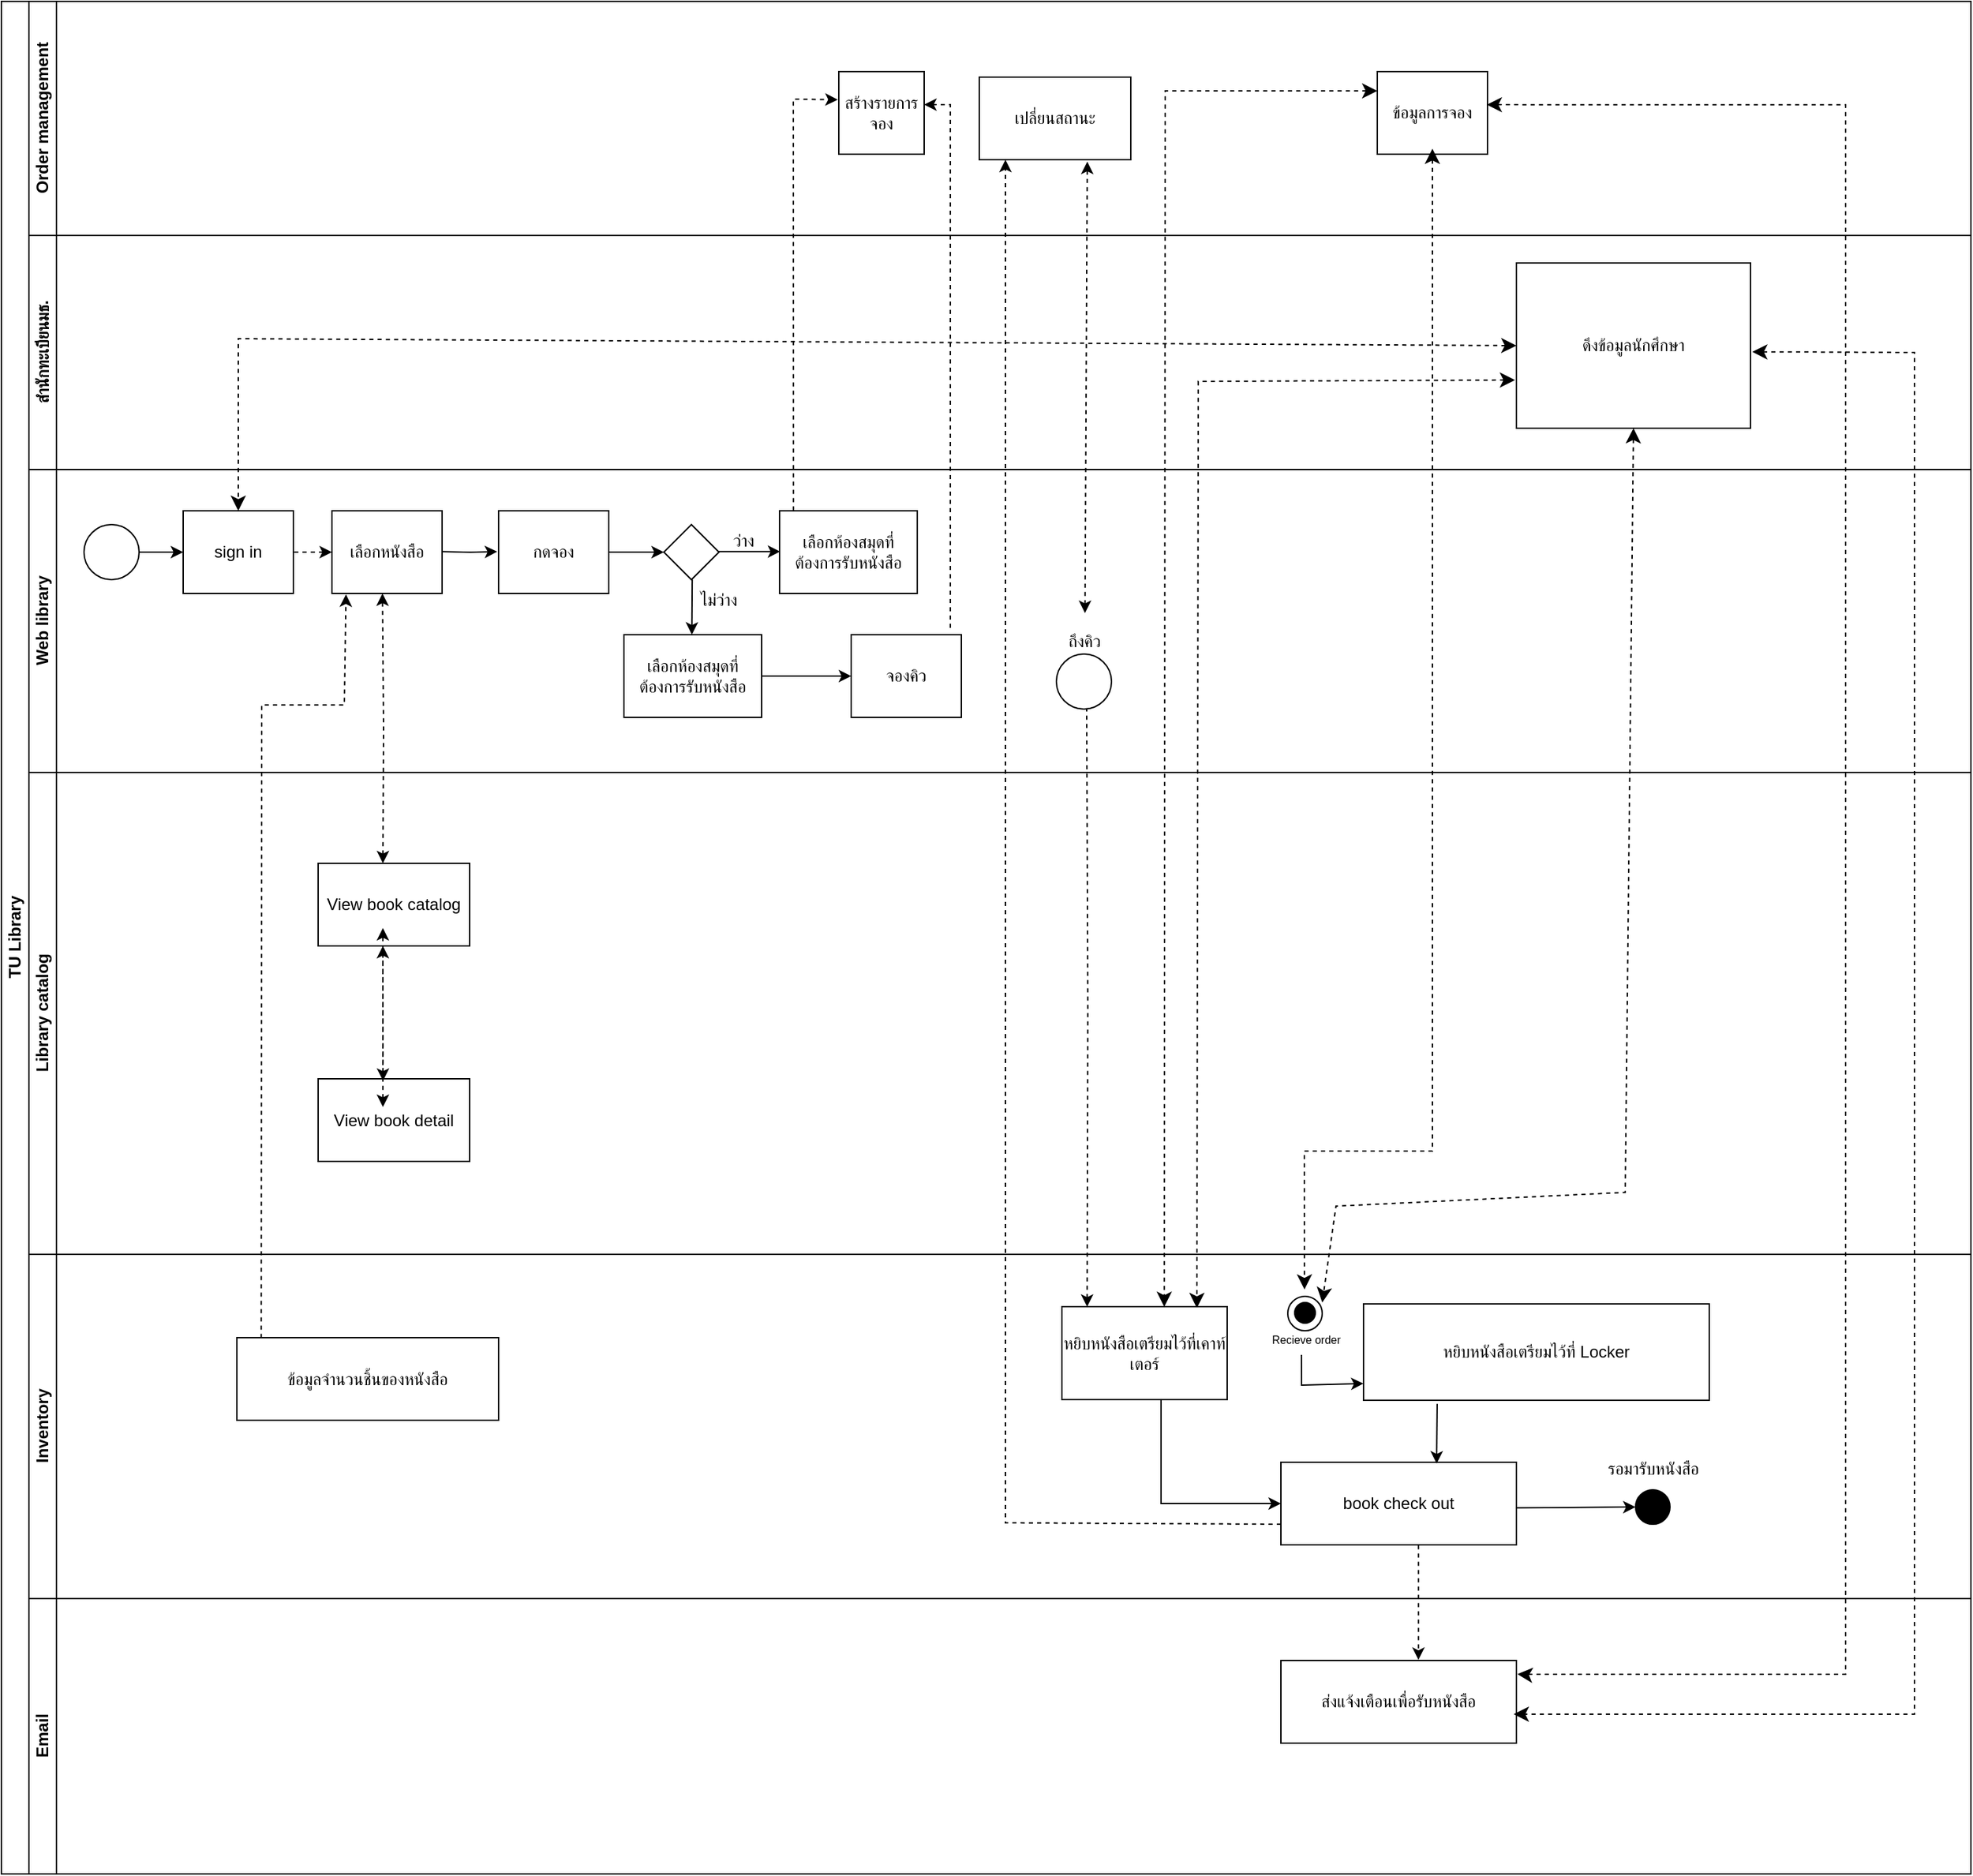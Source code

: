 <mxfile version="24.2.2" type="github">
  <diagram id="prtHgNgQTEPvFCAcTncT" name="Page-1">
    <mxGraphModel dx="1134" dy="654" grid="1" gridSize="10" guides="1" tooltips="1" connect="1" arrows="1" fold="1" page="1" pageScale="1" pageWidth="1600" pageHeight="1200" math="0" shadow="0">
      <root>
        <mxCell id="0" />
        <mxCell id="1" parent="0" />
        <mxCell id="dNxyNK7c78bLwvsdeMH5-19" value="TU Library" style="swimlane;html=1;childLayout=stackLayout;resizeParent=1;resizeParentMax=0;horizontal=0;startSize=20;horizontalStack=0;" parent="1" vertex="1">
          <mxGeometry x="51" y="25" width="1430" height="1360" as="geometry" />
        </mxCell>
        <mxCell id="NBcu9S_2Oj-sg9Alpb2j-23" value="Order management" style="swimlane;html=1;startSize=20;horizontal=0;" vertex="1" parent="dNxyNK7c78bLwvsdeMH5-19">
          <mxGeometry x="20" width="1410" height="170" as="geometry" />
        </mxCell>
        <mxCell id="NBcu9S_2Oj-sg9Alpb2j-24" value="สร้างรายการจอง" style="rounded=0;whiteSpace=wrap;html=1;fontFamily=Helvetica;fontSize=12;fontColor=#000000;align=center;" vertex="1" parent="NBcu9S_2Oj-sg9Alpb2j-23">
          <mxGeometry x="588" y="51" width="62" height="60" as="geometry" />
        </mxCell>
        <mxCell id="NBcu9S_2Oj-sg9Alpb2j-27" value="ข้อมูลการจอง" style="rounded=0;whiteSpace=wrap;html=1;fontFamily=Helvetica;fontSize=12;fontColor=#000000;align=center;" vertex="1" parent="NBcu9S_2Oj-sg9Alpb2j-23">
          <mxGeometry x="979" y="51" width="80" height="60" as="geometry" />
        </mxCell>
        <mxCell id="NBcu9S_2Oj-sg9Alpb2j-45" value="เปลี่ยนสถานะ" style="rounded=0;whiteSpace=wrap;html=1;fontFamily=Helvetica;fontSize=12;fontColor=#000000;align=center;" vertex="1" parent="NBcu9S_2Oj-sg9Alpb2j-23">
          <mxGeometry x="690" y="55" width="110" height="60" as="geometry" />
        </mxCell>
        <mxCell id="M6i8ldN1hpBLd04Djtbs-2" value="สำนักทะเบียนมธ." style="swimlane;html=1;startSize=20;horizontal=0;" parent="dNxyNK7c78bLwvsdeMH5-19" vertex="1">
          <mxGeometry x="20" y="170" width="1410" height="170" as="geometry" />
        </mxCell>
        <mxCell id="NBcu9S_2Oj-sg9Alpb2j-1" value="ดึงข้อมูลนักศึกษา" style="rounded=0;whiteSpace=wrap;html=1;fontFamily=Helvetica;fontSize=12;fontColor=#000000;align=center;" vertex="1" parent="M6i8ldN1hpBLd04Djtbs-2">
          <mxGeometry x="1080" y="20" width="170" height="120" as="geometry" />
        </mxCell>
        <mxCell id="dNxyNK7c78bLwvsdeMH5-20" value="Web library" style="swimlane;html=1;startSize=20;horizontal=0;" parent="dNxyNK7c78bLwvsdeMH5-19" vertex="1">
          <mxGeometry x="20" y="340" width="1410" height="220" as="geometry" />
        </mxCell>
        <mxCell id="dNxyNK7c78bLwvsdeMH5-33" value="" style="edgeStyle=orthogonalEdgeStyle;rounded=0;orthogonalLoop=1;jettySize=auto;html=1;endArrow=classic;endFill=1;" parent="dNxyNK7c78bLwvsdeMH5-20" source="dNxyNK7c78bLwvsdeMH5-30" edge="1">
          <mxGeometry relative="1" as="geometry">
            <mxPoint x="461" y="60" as="targetPoint" />
          </mxGeometry>
        </mxCell>
        <mxCell id="dNxyNK7c78bLwvsdeMH5-30" value="กดจอง" style="rounded=0;whiteSpace=wrap;html=1;fontFamily=Helvetica;fontSize=12;fontColor=#000000;align=center;" parent="dNxyNK7c78bLwvsdeMH5-20" vertex="1">
          <mxGeometry x="341" y="30" width="80" height="60" as="geometry" />
        </mxCell>
        <mxCell id="dNxyNK7c78bLwvsdeMH5-26" value="เลือกหนังสือ" style="rounded=0;whiteSpace=wrap;html=1;fontFamily=Helvetica;fontSize=12;fontColor=#000000;align=center;" parent="dNxyNK7c78bLwvsdeMH5-20" vertex="1">
          <mxGeometry x="220" y="30" width="80" height="60" as="geometry" />
        </mxCell>
        <mxCell id="M6i8ldN1hpBLd04Djtbs-4" value="" style="rhombus;whiteSpace=wrap;html=1;fontFamily=Helvetica;fontSize=12;fontColor=#000000;align=center;" parent="dNxyNK7c78bLwvsdeMH5-20" vertex="1">
          <mxGeometry x="461" y="40" width="40" height="40" as="geometry" />
        </mxCell>
        <mxCell id="M6i8ldN1hpBLd04Djtbs-5" value="เลือกห้องสมุดที่ต้องการรับหนังสือ" style="rounded=0;whiteSpace=wrap;html=1;fontFamily=Helvetica;fontSize=12;fontColor=#000000;align=center;" parent="dNxyNK7c78bLwvsdeMH5-20" vertex="1">
          <mxGeometry x="545" y="30" width="100" height="60" as="geometry" />
        </mxCell>
        <mxCell id="M6i8ldN1hpBLd04Djtbs-7" value="เลือกห้องสมุดที่ต้องการรับหนังสือ" style="rounded=0;whiteSpace=wrap;html=1;fontFamily=Helvetica;fontSize=12;fontColor=#000000;align=center;" parent="dNxyNK7c78bLwvsdeMH5-20" vertex="1">
          <mxGeometry x="432" y="120" width="100" height="60" as="geometry" />
        </mxCell>
        <mxCell id="M6i8ldN1hpBLd04Djtbs-8" style="edgeStyle=orthogonalEdgeStyle;rounded=0;orthogonalLoop=1;jettySize=auto;html=1;endArrow=classic;endFill=1;entryX=0.443;entryY=-0.001;entryDx=0;entryDy=0;entryPerimeter=0;" parent="dNxyNK7c78bLwvsdeMH5-20" edge="1">
          <mxGeometry relative="1" as="geometry">
            <mxPoint x="481.6" y="80" as="sourcePoint" />
            <mxPoint x="481.3" y="119.94" as="targetPoint" />
            <Array as="points" />
          </mxGeometry>
        </mxCell>
        <mxCell id="M6i8ldN1hpBLd04Djtbs-10" value="ว่าง" style="text;strokeColor=none;align=center;fillColor=none;html=1;verticalAlign=middle;whiteSpace=wrap;rounded=0;" parent="dNxyNK7c78bLwvsdeMH5-20" vertex="1">
          <mxGeometry x="489" y="37" width="60" height="30" as="geometry" />
        </mxCell>
        <mxCell id="M6i8ldN1hpBLd04Djtbs-11" value="ไม่ว่าง" style="text;strokeColor=none;align=center;fillColor=none;html=1;verticalAlign=middle;whiteSpace=wrap;rounded=0;" parent="dNxyNK7c78bLwvsdeMH5-20" vertex="1">
          <mxGeometry x="471" y="80" width="60" height="30" as="geometry" />
        </mxCell>
        <mxCell id="M6i8ldN1hpBLd04Djtbs-13" value="" style="edgeStyle=orthogonalEdgeStyle;rounded=0;orthogonalLoop=1;jettySize=auto;html=1;dashed=1;endArrow=classic;endFill=1;startArrow=classic;startFill=1;entryX=0.5;entryY=1;entryDx=0;entryDy=0;" parent="dNxyNK7c78bLwvsdeMH5-20" edge="1">
          <mxGeometry relative="1" as="geometry">
            <mxPoint x="257" y="286" as="sourcePoint" />
            <mxPoint x="256.68" y="90" as="targetPoint" />
          </mxGeometry>
        </mxCell>
        <mxCell id="M6i8ldN1hpBLd04Djtbs-17" value="" style="edgeStyle=orthogonalEdgeStyle;rounded=0;orthogonalLoop=1;jettySize=auto;html=1;endArrow=none;endFill=0;startArrow=classic;startFill=1;entryX=1;entryY=0.5;entryDx=0;entryDy=0;exitX=0;exitY=0.5;exitDx=0;exitDy=0;" parent="dNxyNK7c78bLwvsdeMH5-20" edge="1" target="M6i8ldN1hpBLd04Djtbs-7" source="M6i8ldN1hpBLd04Djtbs-16">
          <mxGeometry relative="1" as="geometry">
            <mxPoint x="482" y="470" as="sourcePoint" />
            <mxPoint x="481.76" y="180" as="targetPoint" />
          </mxGeometry>
        </mxCell>
        <mxCell id="dNxyNK7c78bLwvsdeMH5-23" value="" style="ellipse;whiteSpace=wrap;html=1;" parent="dNxyNK7c78bLwvsdeMH5-20" vertex="1">
          <mxGeometry x="40" y="40" width="40" height="40" as="geometry" />
        </mxCell>
        <mxCell id="dNxyNK7c78bLwvsdeMH5-24" value="sign in" style="rounded=0;whiteSpace=wrap;html=1;fontFamily=Helvetica;fontSize=12;fontColor=#000000;align=center;" parent="dNxyNK7c78bLwvsdeMH5-20" vertex="1">
          <mxGeometry x="112" y="30" width="80" height="60" as="geometry" />
        </mxCell>
        <mxCell id="dNxyNK7c78bLwvsdeMH5-27" value="" style="edgeStyle=orthogonalEdgeStyle;rounded=0;orthogonalLoop=1;jettySize=auto;html=1;dashed=1;endArrow=none;endFill=0;startArrow=classic;startFill=1;entryX=1;entryY=0.5;entryDx=0;entryDy=0;exitX=0;exitY=0.5;exitDx=0;exitDy=0;" parent="dNxyNK7c78bLwvsdeMH5-20" source="dNxyNK7c78bLwvsdeMH5-26" target="dNxyNK7c78bLwvsdeMH5-24" edge="1">
          <mxGeometry relative="1" as="geometry">
            <mxPoint x="205" y="-10" as="sourcePoint" />
          </mxGeometry>
        </mxCell>
        <mxCell id="dNxyNK7c78bLwvsdeMH5-25" value="" style="edgeStyle=orthogonalEdgeStyle;rounded=0;orthogonalLoop=1;jettySize=auto;html=1;" parent="dNxyNK7c78bLwvsdeMH5-20" source="dNxyNK7c78bLwvsdeMH5-23" target="dNxyNK7c78bLwvsdeMH5-24" edge="1">
          <mxGeometry relative="1" as="geometry" />
        </mxCell>
        <mxCell id="M6i8ldN1hpBLd04Djtbs-16" value="จองคิว" style="rounded=0;whiteSpace=wrap;html=1;fontFamily=Helvetica;fontSize=12;fontColor=#000000;align=center;" parent="dNxyNK7c78bLwvsdeMH5-20" vertex="1">
          <mxGeometry x="597" y="120" width="80" height="60" as="geometry" />
        </mxCell>
        <mxCell id="M6i8ldN1hpBLd04Djtbs-25" value="ถึงคิว" style="text;html=1;align=center;verticalAlign=middle;resizable=1;points=[];autosize=1;strokeColor=none;fillColor=none;movable=1;rotatable=1;deletable=1;editable=1;locked=0;connectable=1;" parent="dNxyNK7c78bLwvsdeMH5-20" vertex="1">
          <mxGeometry x="741" y="110" width="50" height="30" as="geometry" />
        </mxCell>
        <mxCell id="M6i8ldN1hpBLd04Djtbs-23" value="" style="ellipse;whiteSpace=wrap;html=1;" parent="dNxyNK7c78bLwvsdeMH5-20" vertex="1">
          <mxGeometry x="746" y="134" width="40" height="40" as="geometry" />
        </mxCell>
        <mxCell id="M6i8ldN1hpBLd04Djtbs-24" value="" style="shape=image;html=1;verticalAlign=top;verticalLabelPosition=bottom;labelBackgroundColor=#ffffff;imageAspect=0;aspect=fixed;image=https://cdn4.iconfinder.com/data/icons/48-bubbles/48/12.File-128.png" parent="dNxyNK7c78bLwvsdeMH5-20" vertex="1">
          <mxGeometry x="759" y="145" width="18" height="18" as="geometry" />
        </mxCell>
        <mxCell id="M6i8ldN1hpBLd04Djtbs-3" value="" style="edgeStyle=orthogonalEdgeStyle;rounded=0;orthogonalLoop=1;jettySize=auto;html=1;endArrow=classic;endFill=1;" parent="dNxyNK7c78bLwvsdeMH5-20" edge="1">
          <mxGeometry relative="1" as="geometry">
            <mxPoint x="300" y="59.6" as="sourcePoint" />
            <mxPoint x="340" y="59.6" as="targetPoint" />
          </mxGeometry>
        </mxCell>
        <mxCell id="M6i8ldN1hpBLd04Djtbs-6" value="" style="edgeStyle=orthogonalEdgeStyle;rounded=0;orthogonalLoop=1;jettySize=auto;html=1;endArrow=classic;endFill=1;entryX=0;entryY=0.5;entryDx=0;entryDy=0;" parent="dNxyNK7c78bLwvsdeMH5-20" edge="1">
          <mxGeometry relative="1" as="geometry">
            <mxPoint x="500.5" y="59.6" as="sourcePoint" />
            <mxPoint x="545.5" y="59.6" as="targetPoint" />
          </mxGeometry>
        </mxCell>
        <mxCell id="NBcu9S_2Oj-sg9Alpb2j-38" value="" style="edgeStyle=none;orthogonalLoop=1;jettySize=auto;html=1;endArrow=classic;startArrow=classic;endSize=8;startSize=8;rounded=0;dashed=1;entryX=0.25;entryY=0;entryDx=0;entryDy=0;" edge="1" parent="dNxyNK7c78bLwvsdeMH5-20">
          <mxGeometry width="100" relative="1" as="geometry">
            <mxPoint x="1079" y="-65" as="sourcePoint" />
            <mxPoint x="848" y="609" as="targetPoint" />
            <Array as="points">
              <mxPoint x="849" y="-64" />
            </Array>
          </mxGeometry>
        </mxCell>
        <mxCell id="dNxyNK7c78bLwvsdeMH5-21" value="Library catalog" style="swimlane;html=1;startSize=20;horizontal=0;" parent="dNxyNK7c78bLwvsdeMH5-19" vertex="1">
          <mxGeometry x="20" y="560" width="1410" height="350" as="geometry" />
        </mxCell>
        <mxCell id="M6i8ldN1hpBLd04Djtbs-12" value="View book catalog" style="rounded=0;whiteSpace=wrap;html=1;fontFamily=Helvetica;fontSize=12;fontColor=#000000;align=center;" parent="dNxyNK7c78bLwvsdeMH5-21" vertex="1">
          <mxGeometry x="210" y="66" width="110" height="60" as="geometry" />
        </mxCell>
        <mxCell id="NBcu9S_2Oj-sg9Alpb2j-8" value="View book detail" style="rounded=0;whiteSpace=wrap;html=1;fontFamily=Helvetica;fontSize=12;fontColor=#000000;align=center;" vertex="1" parent="dNxyNK7c78bLwvsdeMH5-21">
          <mxGeometry x="210" y="222.5" width="110" height="60" as="geometry" />
        </mxCell>
        <mxCell id="NBcu9S_2Oj-sg9Alpb2j-10" value="" style="edgeStyle=none;orthogonalLoop=1;jettySize=auto;html=1;rounded=0;exitX=0.428;exitY=0.024;exitDx=0;exitDy=0;exitPerimeter=0;dashed=1;startArrow=classic;startFill=1;" edge="1" parent="dNxyNK7c78bLwvsdeMH5-21" source="NBcu9S_2Oj-sg9Alpb2j-8">
          <mxGeometry width="100" relative="1" as="geometry">
            <mxPoint x="257.02" y="255.98" as="sourcePoint" />
            <mxPoint x="257" y="126" as="targetPoint" />
            <Array as="points" />
          </mxGeometry>
        </mxCell>
        <mxCell id="NBcu9S_2Oj-sg9Alpb2j-3" value="Inventory" style="swimlane;html=1;startSize=20;horizontal=0;" vertex="1" parent="dNxyNK7c78bLwvsdeMH5-19">
          <mxGeometry x="20" y="910" width="1410" height="250" as="geometry" />
        </mxCell>
        <mxCell id="NBcu9S_2Oj-sg9Alpb2j-5" value="ข้อมูลจำนวนชิ้นของหนังสือ" style="rounded=0;whiteSpace=wrap;html=1;fontFamily=Helvetica;fontSize=12;fontColor=#000000;align=center;" vertex="1" parent="NBcu9S_2Oj-sg9Alpb2j-3">
          <mxGeometry x="151" y="60.5" width="190" height="60" as="geometry" />
        </mxCell>
        <mxCell id="M6i8ldN1hpBLd04Djtbs-33" value="หยิบหนังสือเตรียมไว้ที่เคาท์เตอร์" style="rounded=0;whiteSpace=wrap;html=1;fontFamily=Helvetica;fontSize=12;fontColor=#000000;align=center;" parent="NBcu9S_2Oj-sg9Alpb2j-3" vertex="1">
          <mxGeometry x="750" y="38" width="120" height="67.5" as="geometry" />
        </mxCell>
        <mxCell id="M6i8ldN1hpBLd04Djtbs-32" value="" style="ellipse;whiteSpace=wrap;html=1;fillColor=#000000;" parent="NBcu9S_2Oj-sg9Alpb2j-3" vertex="1">
          <mxGeometry x="1166.5" y="171" width="25" height="25" as="geometry" />
        </mxCell>
        <mxCell id="NBcu9S_2Oj-sg9Alpb2j-11" value="book check out" style="rounded=0;whiteSpace=wrap;html=1;fontFamily=Helvetica;fontSize=12;fontColor=#000000;align=center;" vertex="1" parent="NBcu9S_2Oj-sg9Alpb2j-3">
          <mxGeometry x="909" y="151" width="171" height="60" as="geometry" />
        </mxCell>
        <mxCell id="NBcu9S_2Oj-sg9Alpb2j-17" value="" style="edgeStyle=none;orthogonalLoop=1;jettySize=auto;html=1;rounded=0;exitX=0.5;exitY=1;exitDx=0;exitDy=0;entryX=0;entryY=0.5;entryDx=0;entryDy=0;" edge="1" parent="NBcu9S_2Oj-sg9Alpb2j-3" target="NBcu9S_2Oj-sg9Alpb2j-11">
          <mxGeometry width="100" relative="1" as="geometry">
            <mxPoint x="822" y="105.5" as="sourcePoint" />
            <mxPoint x="949" y="61" as="targetPoint" />
            <Array as="points">
              <mxPoint x="822" y="181" />
            </Array>
          </mxGeometry>
        </mxCell>
        <mxCell id="M6i8ldN1hpBLd04Djtbs-39" value="รอมารับหนังสือ" style="text;html=1;align=center;verticalAlign=middle;resizable=0;points=[];autosize=1;strokeColor=none;fillColor=none;" parent="NBcu9S_2Oj-sg9Alpb2j-3" vertex="1">
          <mxGeometry x="1129" y="141" width="100" height="30" as="geometry" />
        </mxCell>
        <mxCell id="M6i8ldN1hpBLd04Djtbs-27" value="หยิบหนังสือเตรียมไว้ที่ Locker" style="rounded=0;whiteSpace=wrap;html=1;fontFamily=Helvetica;fontSize=12;fontColor=#000000;align=center;" parent="NBcu9S_2Oj-sg9Alpb2j-3" vertex="1">
          <mxGeometry x="969" y="36" width="251" height="70" as="geometry" />
        </mxCell>
        <mxCell id="NBcu9S_2Oj-sg9Alpb2j-21" value="" style="edgeStyle=none;orthogonalLoop=1;jettySize=auto;html=1;rounded=0;entryX=0;entryY=0.5;entryDx=0;entryDy=0;exitX=1.002;exitY=0.553;exitDx=0;exitDy=0;exitPerimeter=0;" edge="1" parent="NBcu9S_2Oj-sg9Alpb2j-3" source="NBcu9S_2Oj-sg9Alpb2j-11" target="M6i8ldN1hpBLd04Djtbs-32">
          <mxGeometry width="100" relative="1" as="geometry">
            <mxPoint x="1019" y="183.31" as="sourcePoint" />
            <mxPoint x="1119" y="183.31" as="targetPoint" />
            <Array as="points" />
          </mxGeometry>
        </mxCell>
        <mxCell id="NBcu9S_2Oj-sg9Alpb2j-22" value="" style="edgeStyle=none;orthogonalLoop=1;jettySize=auto;html=1;rounded=0;entryX=0.661;entryY=0.016;entryDx=0;entryDy=0;entryPerimeter=0;exitX=0.213;exitY=1.037;exitDx=0;exitDy=0;exitPerimeter=0;" edge="1" parent="NBcu9S_2Oj-sg9Alpb2j-3" source="M6i8ldN1hpBLd04Djtbs-27" target="NBcu9S_2Oj-sg9Alpb2j-11">
          <mxGeometry width="100" relative="1" as="geometry">
            <mxPoint x="1019" y="111" as="sourcePoint" />
            <mxPoint x="999" y="91" as="targetPoint" />
            <Array as="points" />
          </mxGeometry>
        </mxCell>
        <mxCell id="NBcu9S_2Oj-sg9Alpb2j-50" value="" style="group" vertex="1" connectable="0" parent="NBcu9S_2Oj-sg9Alpb2j-3">
          <mxGeometry x="914" y="30.5" width="47.5" height="25" as="geometry" />
        </mxCell>
        <mxCell id="NBcu9S_2Oj-sg9Alpb2j-49" value="" style="ellipse;whiteSpace=wrap;html=1;" vertex="1" parent="NBcu9S_2Oj-sg9Alpb2j-50">
          <mxGeometry width="25" height="25" as="geometry" />
        </mxCell>
        <mxCell id="NBcu9S_2Oj-sg9Alpb2j-48" value="" style="ellipse;whiteSpace=wrap;html=1;fillColor=#000000;" vertex="1" parent="NBcu9S_2Oj-sg9Alpb2j-50">
          <mxGeometry x="5" y="4.5" width="15" height="15" as="geometry" />
        </mxCell>
        <mxCell id="NBcu9S_2Oj-sg9Alpb2j-51" value="Recieve order" style="text;html=1;align=center;verticalAlign=middle;resizable=0;points=[];autosize=1;strokeColor=none;fillColor=none;fontSize=8;" vertex="1" parent="NBcu9S_2Oj-sg9Alpb2j-50">
          <mxGeometry x="-22.5" y="21.5" width="70" height="20" as="geometry" />
        </mxCell>
        <mxCell id="NBcu9S_2Oj-sg9Alpb2j-52" value="" style="edgeStyle=none;orthogonalLoop=1;jettySize=auto;html=1;rounded=0;exitX=0.463;exitY=1.051;exitDx=0;exitDy=0;exitPerimeter=0;entryX=0;entryY=0.826;entryDx=0;entryDy=0;entryPerimeter=0;" edge="1" parent="NBcu9S_2Oj-sg9Alpb2j-3" source="NBcu9S_2Oj-sg9Alpb2j-51" target="M6i8ldN1hpBLd04Djtbs-27">
          <mxGeometry width="100" relative="1" as="geometry">
            <mxPoint x="889" y="85" as="sourcePoint" />
            <mxPoint x="989" y="85" as="targetPoint" />
            <Array as="points">
              <mxPoint x="924" y="95" />
            </Array>
          </mxGeometry>
        </mxCell>
        <mxCell id="NBcu9S_2Oj-sg9Alpb2j-4" value="Email" style="swimlane;html=1;startSize=20;horizontal=0;" vertex="1" parent="dNxyNK7c78bLwvsdeMH5-19">
          <mxGeometry x="20" y="1160" width="1410" height="200" as="geometry" />
        </mxCell>
        <mxCell id="NBcu9S_2Oj-sg9Alpb2j-40" value="ส่งแจ้งเตือนเพื่อรับหนังสือ" style="rounded=0;whiteSpace=wrap;html=1;fontFamily=Helvetica;fontSize=12;fontColor=#000000;align=center;" vertex="1" parent="NBcu9S_2Oj-sg9Alpb2j-4">
          <mxGeometry x="909" y="45" width="171" height="60" as="geometry" />
        </mxCell>
        <mxCell id="NBcu9S_2Oj-sg9Alpb2j-2" value="" style="edgeStyle=none;orthogonalLoop=1;jettySize=auto;html=1;endArrow=classic;startArrow=classic;endSize=8;startSize=8;rounded=0;entryX=0.5;entryY=0;entryDx=0;entryDy=0;exitX=0;exitY=0.5;exitDx=0;exitDy=0;dashed=1;" edge="1" parent="dNxyNK7c78bLwvsdeMH5-19" source="NBcu9S_2Oj-sg9Alpb2j-1" target="dNxyNK7c78bLwvsdeMH5-24">
          <mxGeometry width="100" relative="1" as="geometry">
            <mxPoint x="122" y="100" as="sourcePoint" />
            <mxPoint x="222" y="100" as="targetPoint" />
            <Array as="points">
              <mxPoint x="172" y="245" />
            </Array>
          </mxGeometry>
        </mxCell>
        <mxCell id="NBcu9S_2Oj-sg9Alpb2j-6" value="" style="edgeStyle=none;orthogonalLoop=1;jettySize=auto;html=1;rounded=0;exitX=0.558;exitY=0.008;exitDx=0;exitDy=0;exitPerimeter=0;dashed=1;startArrow=classic;startFill=1;" edge="1" parent="dNxyNK7c78bLwvsdeMH5-19">
          <mxGeometry width="100" relative="1" as="geometry">
            <mxPoint x="277.02" y="802.98" as="sourcePoint" />
            <mxPoint x="277" y="673" as="targetPoint" />
            <Array as="points" />
          </mxGeometry>
        </mxCell>
        <mxCell id="NBcu9S_2Oj-sg9Alpb2j-7" value="" style="edgeStyle=none;orthogonalLoop=1;jettySize=auto;html=1;rounded=0;exitX=0.093;exitY=0.005;exitDx=0;exitDy=0;exitPerimeter=0;dashed=1;entryX=0.128;entryY=1.011;entryDx=0;entryDy=0;entryPerimeter=0;" edge="1" parent="dNxyNK7c78bLwvsdeMH5-19" source="NBcu9S_2Oj-sg9Alpb2j-5" target="dNxyNK7c78bLwvsdeMH5-26">
          <mxGeometry width="100" relative="1" as="geometry">
            <mxPoint x="137" y="501" as="sourcePoint" />
            <mxPoint x="257" y="281" as="targetPoint" />
            <Array as="points">
              <mxPoint x="189" y="511" />
              <mxPoint x="249" y="511" />
            </Array>
          </mxGeometry>
        </mxCell>
        <mxCell id="M6i8ldN1hpBLd04Djtbs-26" value="" style="edgeStyle=orthogonalEdgeStyle;rounded=0;orthogonalLoop=1;jettySize=auto;html=1;dashed=1;endArrow=none;endFill=0;startArrow=classic;startFill=1;entryX=0.5;entryY=1;entryDx=0;entryDy=0;exitX=0.548;exitY=0.001;exitDx=0;exitDy=0;exitPerimeter=0;" parent="dNxyNK7c78bLwvsdeMH5-19" edge="1">
          <mxGeometry relative="1" as="geometry">
            <mxPoint x="788.28" y="948.068" as="sourcePoint" />
            <mxPoint x="788" y="514" as="targetPoint" />
          </mxGeometry>
        </mxCell>
        <mxCell id="NBcu9S_2Oj-sg9Alpb2j-25" value="" style="edgeStyle=none;orthogonalLoop=1;jettySize=auto;html=1;rounded=0;dashed=1;entryX=1;entryY=0.399;entryDx=0;entryDy=0;entryPerimeter=0;" edge="1" parent="dNxyNK7c78bLwvsdeMH5-19" target="NBcu9S_2Oj-sg9Alpb2j-24">
          <mxGeometry width="100" relative="1" as="geometry">
            <mxPoint x="689" y="455" as="sourcePoint" />
            <mxPoint x="729" y="111" as="targetPoint" />
            <Array as="points">
              <mxPoint x="689" y="75" />
            </Array>
          </mxGeometry>
        </mxCell>
        <mxCell id="NBcu9S_2Oj-sg9Alpb2j-26" value="" style="edgeStyle=none;orthogonalLoop=1;jettySize=auto;html=1;rounded=0;exitX=0.441;exitY=-0.005;exitDx=0;exitDy=0;exitPerimeter=0;entryX=0.003;entryY=0.34;entryDx=0;entryDy=0;entryPerimeter=0;dashed=1;" edge="1" parent="dNxyNK7c78bLwvsdeMH5-19">
          <mxGeometry width="100" relative="1" as="geometry">
            <mxPoint x="575.1" y="369.7" as="sourcePoint" />
            <mxPoint x="607.24" y="71.4" as="targetPoint" />
            <Array as="points">
              <mxPoint x="575" y="71" />
            </Array>
          </mxGeometry>
        </mxCell>
        <mxCell id="NBcu9S_2Oj-sg9Alpb2j-33" value="" style="edgeStyle=none;orthogonalLoop=1;jettySize=auto;html=1;endArrow=classic;startArrow=classic;endSize=8;startSize=8;rounded=0;exitX=0.5;exitY=1;exitDx=0;exitDy=0;entryX=0.485;entryY=-0.198;entryDx=0;entryDy=0;entryPerimeter=0;dashed=1;" edge="1" parent="dNxyNK7c78bLwvsdeMH5-19" target="NBcu9S_2Oj-sg9Alpb2j-49">
          <mxGeometry width="100" relative="1" as="geometry">
            <mxPoint x="1039" y="107" as="sourcePoint" />
            <mxPoint x="1039.304" y="946.13" as="targetPoint" />
            <Array as="points">
              <mxPoint x="1039" y="835" />
              <mxPoint x="946" y="835" />
            </Array>
          </mxGeometry>
        </mxCell>
        <mxCell id="NBcu9S_2Oj-sg9Alpb2j-37" value="" style="edgeStyle=none;orthogonalLoop=1;jettySize=auto;html=1;endArrow=classic;startArrow=classic;endSize=8;startSize=8;rounded=0;dashed=1;exitX=0.5;exitY=1;exitDx=0;exitDy=0;" edge="1" parent="dNxyNK7c78bLwvsdeMH5-19" source="NBcu9S_2Oj-sg9Alpb2j-1">
          <mxGeometry width="100" relative="1" as="geometry">
            <mxPoint x="1156" y="285" as="sourcePoint" />
            <mxPoint x="959" y="945" as="targetPoint" />
            <Array as="points">
              <mxPoint x="1179" y="865" />
              <mxPoint x="969" y="875" />
            </Array>
          </mxGeometry>
        </mxCell>
        <mxCell id="NBcu9S_2Oj-sg9Alpb2j-41" value="" style="edgeStyle=none;orthogonalLoop=1;jettySize=auto;html=1;rounded=0;entryX=0.584;entryY=-0.008;entryDx=0;entryDy=0;entryPerimeter=0;exitX=0.584;exitY=1.004;exitDx=0;exitDy=0;exitPerimeter=0;dashed=1;" edge="1" parent="dNxyNK7c78bLwvsdeMH5-19" source="NBcu9S_2Oj-sg9Alpb2j-11" target="NBcu9S_2Oj-sg9Alpb2j-40">
          <mxGeometry width="100" relative="1" as="geometry">
            <mxPoint x="1029" y="1125" as="sourcePoint" />
            <mxPoint x="1089" y="1145" as="targetPoint" />
            <Array as="points" />
          </mxGeometry>
        </mxCell>
        <mxCell id="NBcu9S_2Oj-sg9Alpb2j-46" value="" style="edgeStyle=none;orthogonalLoop=1;jettySize=auto;html=1;rounded=0;exitX=0.515;exitY=-0.192;exitDx=0;exitDy=0;exitPerimeter=0;entryX=0.713;entryY=1.023;entryDx=0;entryDy=0;dashed=1;entryPerimeter=0;startArrow=classic;startFill=1;" edge="1" parent="dNxyNK7c78bLwvsdeMH5-19" source="M6i8ldN1hpBLd04Djtbs-25" target="NBcu9S_2Oj-sg9Alpb2j-45">
          <mxGeometry width="100" relative="1" as="geometry">
            <mxPoint x="729" y="195" as="sourcePoint" />
            <mxPoint x="829" y="195" as="targetPoint" />
            <Array as="points" />
          </mxGeometry>
        </mxCell>
        <mxCell id="NBcu9S_2Oj-sg9Alpb2j-34" value="" style="edgeStyle=none;orthogonalLoop=1;jettySize=auto;html=1;endArrow=classic;startArrow=classic;endSize=8;startSize=8;rounded=0;entryX=0.384;entryY=0.059;entryDx=0;entryDy=0;entryPerimeter=0;dashed=1;" edge="1" parent="1">
          <mxGeometry width="100" relative="1" as="geometry">
            <mxPoint x="1050" y="90" as="sourcePoint" />
            <mxPoint x="895.304" y="973.13" as="targetPoint" />
            <Array as="points">
              <mxPoint x="896" y="90" />
            </Array>
          </mxGeometry>
        </mxCell>
        <mxCell id="NBcu9S_2Oj-sg9Alpb2j-43" value="" style="edgeStyle=segmentEdgeStyle;endArrow=classic;html=1;curved=0;rounded=0;endSize=8;startSize=8;sourcePerimeterSpacing=0;targetPerimeterSpacing=0;startArrow=classic;startFill=1;exitX=1.043;exitY=0.401;exitDx=0;exitDy=0;exitPerimeter=0;entryX=1.004;entryY=0.165;entryDx=0;entryDy=0;entryPerimeter=0;dashed=1;" edge="1" parent="1" target="NBcu9S_2Oj-sg9Alpb2j-40">
          <mxGeometry width="100" relative="1" as="geometry">
            <mxPoint x="1129.44" y="100.06" as="sourcePoint" />
            <mxPoint x="1390" y="1130" as="targetPoint" />
            <Array as="points">
              <mxPoint x="1390" y="100" />
              <mxPoint x="1390" y="1240" />
              <mxPoint x="1153" y="1240" />
            </Array>
          </mxGeometry>
        </mxCell>
        <mxCell id="NBcu9S_2Oj-sg9Alpb2j-44" value="" style="edgeStyle=segmentEdgeStyle;endArrow=classic;html=1;curved=0;rounded=0;endSize=8;startSize=8;sourcePerimeterSpacing=0;targetPerimeterSpacing=0;startArrow=classic;startFill=1;entryX=1.004;entryY=0.165;entryDx=0;entryDy=0;entryPerimeter=0;dashed=1;exitX=1.007;exitY=0.538;exitDx=0;exitDy=0;exitPerimeter=0;" edge="1" parent="1" source="NBcu9S_2Oj-sg9Alpb2j-1">
          <mxGeometry width="100" relative="1" as="geometry">
            <mxPoint x="1250" y="170" as="sourcePoint" />
            <mxPoint x="1149" y="1269" as="targetPoint" />
            <Array as="points">
              <mxPoint x="1350" y="280" />
              <mxPoint x="1440" y="280" />
              <mxPoint x="1440" y="1269" />
            </Array>
          </mxGeometry>
        </mxCell>
        <mxCell id="NBcu9S_2Oj-sg9Alpb2j-47" value="" style="edgeStyle=none;orthogonalLoop=1;jettySize=auto;html=1;rounded=0;exitX=0;exitY=0.75;exitDx=0;exitDy=0;dashed=1;" edge="1" parent="1" source="NBcu9S_2Oj-sg9Alpb2j-11">
          <mxGeometry width="100" relative="1" as="geometry">
            <mxPoint x="770" y="1120" as="sourcePoint" />
            <mxPoint x="780" y="140" as="targetPoint" />
            <Array as="points">
              <mxPoint x="780" y="1130" />
            </Array>
          </mxGeometry>
        </mxCell>
      </root>
    </mxGraphModel>
  </diagram>
</mxfile>
